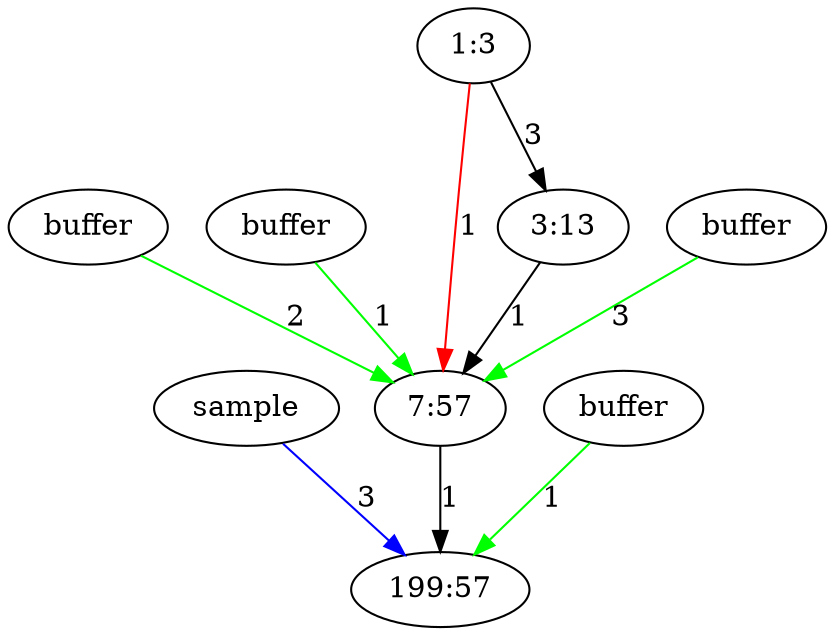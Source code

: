 digraph Tree {
  x11 -> 1 [label = "3", color = "blue"];
  x11 [label = "sample"];
  1 [label = "199:57"];
  2 -> 1 [label = "1", color = "black"];
  x22 -> 2 [label = "2", color = "green"];
  x22 [label = "buffer"];
  2 [label = "7:57"];
  x32 -> 2 [label = "1", color = "green"];
  x32 [label = "buffer"];
  3 -> 2 [label = "1", color = "black"];
  3 [label = "3:13"];
  4 -> 2 [label = "1", color = "red"];
  4 -> 3 [label = "3", color = "black"];
  x41 -> 1 [label = "1", color = "green"];
  x41 [label = "buffer"];
  x42 -> 2 [label = "3", color = "green"];
  x42 [label = "buffer"];
  4 [label = "1:3"];
}
